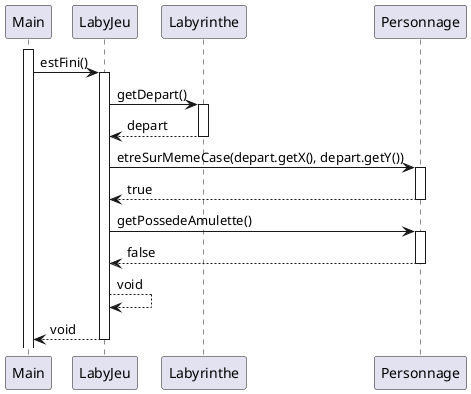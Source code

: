 @startuml
Participant Main
participant LabyJeu
participant Labyrinthe
participant Personnage
activate Main

Main -> LabyJeu : estFini()
activate LabyJeu
LabyJeu -> Labyrinthe : getDepart()
activate Labyrinthe
Labyrinthe --> LabyJeu : depart
deactivate Labyrinthe

LabyJeu -> Personnage : etreSurMemeCase(depart.getX(), depart.getY())
activate Personnage
Personnage --> LabyJeu : true
deactivate Personnage
LabyJeu -> Personnage : getPossedeAmulette()
activate Personnage
Personnage --> LabyJeu : false
deactivate Personnage
LabyJeu --> LabyJeu : void

LabyJeu --> Main : void
deactivate LabyJeu

@enduml